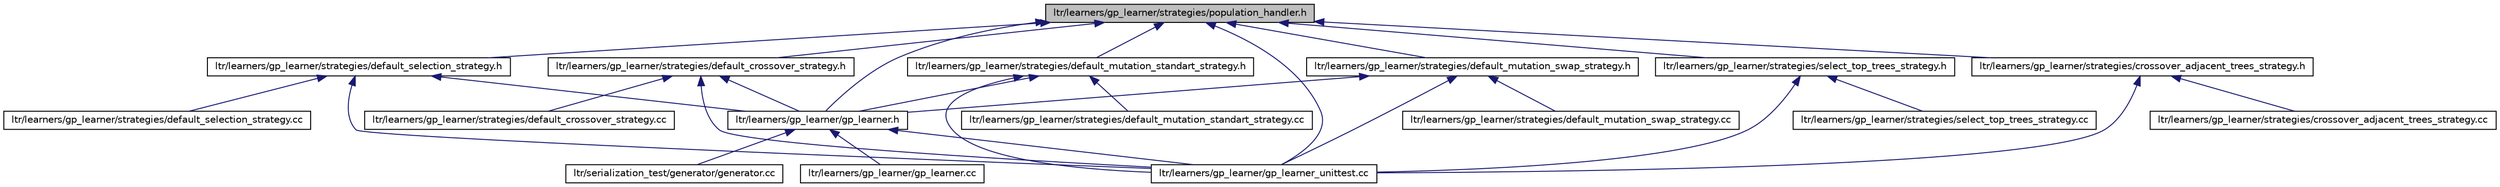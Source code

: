 digraph G
{
  edge [fontname="Helvetica",fontsize="10",labelfontname="Helvetica",labelfontsize="10"];
  node [fontname="Helvetica",fontsize="10",shape=record];
  Node1 [label="ltr/learners/gp_learner/strategies/population_handler.h",height=0.2,width=0.4,color="black", fillcolor="grey75", style="filled" fontcolor="black"];
  Node1 -> Node2 [dir="back",color="midnightblue",fontsize="10",style="solid",fontname="Helvetica"];
  Node2 [label="ltr/learners/gp_learner/gp_learner.h",height=0.2,width=0.4,color="black", fillcolor="white", style="filled",URL="$gp__learner_8h.html"];
  Node2 -> Node3 [dir="back",color="midnightblue",fontsize="10",style="solid",fontname="Helvetica"];
  Node3 [label="ltr/learners/gp_learner/gp_learner.cc",height=0.2,width=0.4,color="black", fillcolor="white", style="filled",URL="$gp__learner_8cc.html"];
  Node2 -> Node4 [dir="back",color="midnightblue",fontsize="10",style="solid",fontname="Helvetica"];
  Node4 [label="ltr/learners/gp_learner/gp_learner_unittest.cc",height=0.2,width=0.4,color="black", fillcolor="white", style="filled",URL="$gp__learner__unittest_8cc.html"];
  Node2 -> Node5 [dir="back",color="midnightblue",fontsize="10",style="solid",fontname="Helvetica"];
  Node5 [label="ltr/serialization_test/generator/generator.cc",height=0.2,width=0.4,color="black", fillcolor="white", style="filled",URL="$generator_8cc.html"];
  Node1 -> Node6 [dir="back",color="midnightblue",fontsize="10",style="solid",fontname="Helvetica"];
  Node6 [label="ltr/learners/gp_learner/strategies/default_selection_strategy.h",height=0.2,width=0.4,color="black", fillcolor="white", style="filled",URL="$default__selection__strategy_8h.html"];
  Node6 -> Node2 [dir="back",color="midnightblue",fontsize="10",style="solid",fontname="Helvetica"];
  Node6 -> Node4 [dir="back",color="midnightblue",fontsize="10",style="solid",fontname="Helvetica"];
  Node6 -> Node7 [dir="back",color="midnightblue",fontsize="10",style="solid",fontname="Helvetica"];
  Node7 [label="ltr/learners/gp_learner/strategies/default_selection_strategy.cc",height=0.2,width=0.4,color="black", fillcolor="white", style="filled",URL="$default__selection__strategy_8cc.html"];
  Node1 -> Node8 [dir="back",color="midnightblue",fontsize="10",style="solid",fontname="Helvetica"];
  Node8 [label="ltr/learners/gp_learner/strategies/default_crossover_strategy.h",height=0.2,width=0.4,color="black", fillcolor="white", style="filled",URL="$default__crossover__strategy_8h.html"];
  Node8 -> Node2 [dir="back",color="midnightblue",fontsize="10",style="solid",fontname="Helvetica"];
  Node8 -> Node4 [dir="back",color="midnightblue",fontsize="10",style="solid",fontname="Helvetica"];
  Node8 -> Node9 [dir="back",color="midnightblue",fontsize="10",style="solid",fontname="Helvetica"];
  Node9 [label="ltr/learners/gp_learner/strategies/default_crossover_strategy.cc",height=0.2,width=0.4,color="black", fillcolor="white", style="filled",URL="$default__crossover__strategy_8cc.html"];
  Node1 -> Node10 [dir="back",color="midnightblue",fontsize="10",style="solid",fontname="Helvetica"];
  Node10 [label="ltr/learners/gp_learner/strategies/default_mutation_standart_strategy.h",height=0.2,width=0.4,color="black", fillcolor="white", style="filled",URL="$default__mutation__standart__strategy_8h.html"];
  Node10 -> Node2 [dir="back",color="midnightblue",fontsize="10",style="solid",fontname="Helvetica"];
  Node10 -> Node4 [dir="back",color="midnightblue",fontsize="10",style="solid",fontname="Helvetica"];
  Node10 -> Node11 [dir="back",color="midnightblue",fontsize="10",style="solid",fontname="Helvetica"];
  Node11 [label="ltr/learners/gp_learner/strategies/default_mutation_standart_strategy.cc",height=0.2,width=0.4,color="black", fillcolor="white", style="filled",URL="$default__mutation__standart__strategy_8cc.html"];
  Node1 -> Node12 [dir="back",color="midnightblue",fontsize="10",style="solid",fontname="Helvetica"];
  Node12 [label="ltr/learners/gp_learner/strategies/default_mutation_swap_strategy.h",height=0.2,width=0.4,color="black", fillcolor="white", style="filled",URL="$default__mutation__swap__strategy_8h.html"];
  Node12 -> Node2 [dir="back",color="midnightblue",fontsize="10",style="solid",fontname="Helvetica"];
  Node12 -> Node4 [dir="back",color="midnightblue",fontsize="10",style="solid",fontname="Helvetica"];
  Node12 -> Node13 [dir="back",color="midnightblue",fontsize="10",style="solid",fontname="Helvetica"];
  Node13 [label="ltr/learners/gp_learner/strategies/default_mutation_swap_strategy.cc",height=0.2,width=0.4,color="black", fillcolor="white", style="filled",URL="$default__mutation__swap__strategy_8cc.html"];
  Node1 -> Node4 [dir="back",color="midnightblue",fontsize="10",style="solid",fontname="Helvetica"];
  Node1 -> Node14 [dir="back",color="midnightblue",fontsize="10",style="solid",fontname="Helvetica"];
  Node14 [label="ltr/learners/gp_learner/strategies/select_top_trees_strategy.h",height=0.2,width=0.4,color="black", fillcolor="white", style="filled",URL="$select__top__trees__strategy_8h.html"];
  Node14 -> Node4 [dir="back",color="midnightblue",fontsize="10",style="solid",fontname="Helvetica"];
  Node14 -> Node15 [dir="back",color="midnightblue",fontsize="10",style="solid",fontname="Helvetica"];
  Node15 [label="ltr/learners/gp_learner/strategies/select_top_trees_strategy.cc",height=0.2,width=0.4,color="black", fillcolor="white", style="filled",URL="$select__top__trees__strategy_8cc.html"];
  Node1 -> Node16 [dir="back",color="midnightblue",fontsize="10",style="solid",fontname="Helvetica"];
  Node16 [label="ltr/learners/gp_learner/strategies/crossover_adjacent_trees_strategy.h",height=0.2,width=0.4,color="black", fillcolor="white", style="filled",URL="$crossover__adjacent__trees__strategy_8h.html"];
  Node16 -> Node4 [dir="back",color="midnightblue",fontsize="10",style="solid",fontname="Helvetica"];
  Node16 -> Node17 [dir="back",color="midnightblue",fontsize="10",style="solid",fontname="Helvetica"];
  Node17 [label="ltr/learners/gp_learner/strategies/crossover_adjacent_trees_strategy.cc",height=0.2,width=0.4,color="black", fillcolor="white", style="filled",URL="$crossover__adjacent__trees__strategy_8cc.html"];
}
